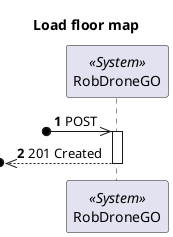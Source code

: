 @startuml
'https://plantuml.com/sequence-diagram

autonumber
skinparam packageStyle rect

title Load floor map

participant "RobDroneGO" as Sys <<System>>

?o->> Sys : POST

activate Sys
?o<<-- Sys : 201 Created
deactivate Sys


@enduml
